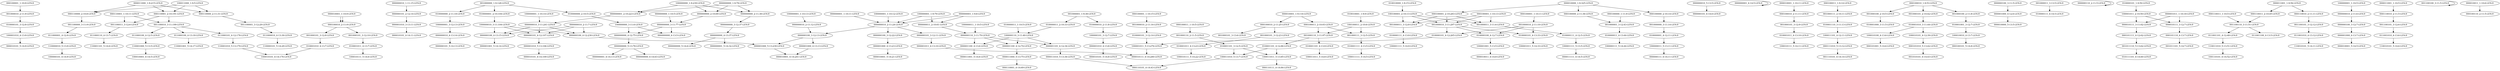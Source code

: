 digraph G {
    "100001010_4-13:9-LEN:9" -> "000010101_5-14:9-LEN:9";
    "001100001_3-12:29-LEN:9" -> "011000010_4-13:30-LEN:9";
    "000001010_3-13:11-LEN:9" -> "000010101_4-14:11-LEN:9";
    "001000010_2-11:10-LEN:9" -> "010000100_4-12:7-LEN:9";
    "001000010_2-11:10-LEN:9" -> "010000101_4-13:33-LEN:9";
    "001000010_2-11:10-LEN:9" -> "010000101_4-12:265-LEN:9";
    "000000010_5-13:5-LEN:9" -> "000000101_6-14:6-LEN:9";
    "000001100_4-13:6-LEN:9" -> "000011001_5-14:6-LEN:9";
    "000000001_4-14:5-LEN:9" -> "000000001_4-14:5-LEN:9";
    "000000100_4-13:15-LEN:9" -> "000001001_5-14:14-LEN:9";
    "000100011_1-10:5-LEN:9" -> "001000110_2-11:5-LEN:9";
    "000001000_4-13:13-LEN:9" -> "000010001_6-14:241-LEN:9";
    "100000001_1-10:12-LEN:9" -> "000000010_2-11:24-LEN:9";
    "000000000_2-11:38-LEN:9" -> "000000000_3-12:37-LEN:9";
    "001000110_3-11:97-LEN:9" -> "010001101_4-12:86-LEN:9";
    "001000110_3-11:97-LEN:9" -> "010001101_4-13:9-LEN:9";
    "110001010_5-13:179-LEN:9" -> "100010101_6-14:176-LEN:9";
    "000010001_1-10:9-LEN:9" -> "000100010_2-11:9-LEN:9";
    "010001011_4-13:10-LEN:9" -> "100010111_5-14:11-LEN:9";
    "100000011_1-10:5-LEN:9" -> "000000110_3-11:70-LEN:9";
    "000100010_2-11:25-LEN:9" -> "001000101_3-13:6-LEN:9";
    "000100010_2-11:25-LEN:9" -> "001000101_3-12:23-LEN:9";
    "000011010_5-13:36-LEN:9" -> "000110101_6-14:43-LEN:9";
    "000000010_2-11:12-LEN:9" -> "000000100_3-12:13-LEN:9";
    "000000110_3-11:70-LEN:9" -> "000001100_4-13:6-LEN:9";
    "000000110_3-11:70-LEN:9" -> "000001100_4-12:74-LEN:9";
    "000000110_3-11:70-LEN:9" -> "000001101_4-12:34-LEN:9";
    "100011101_4-12:11-LEN:9" -> "000111010_5-13:12-LEN:9";
    "000000101_4-12:107-LEN:9" -> "000001010_5-13:106-LEN:9";
    "100010010_4-13:7-LEN:9" -> "000100101_5-14:8-LEN:9";
    "000010001_1-9:116-LEN:9" -> "000100010_2-11:25-LEN:9";
    "000010001_1-9:116-LEN:9" -> "000100011_2-10:93-LEN:9";
    "000011000_5-13:75-LEN:9" -> "000110001_6-14:69-LEN:9";
    "000000000_3-11:77-LEN:9" -> "000000000_4-12:75-LEN:9";
    "000000000_3-11:77-LEN:9" -> "000000000_4-13:5-LEN:9";
    "000001000_4-12:6-LEN:9" -> "000010000_5-13:5-LEN:9";
    "100010100_4-13:6-LEN:9" -> "000101001_5-14:6-LEN:9";
    "000100001_1-10:13-LEN:9" -> "001000011_3-12:8-LEN:9";
    "000100001_1-10:13-LEN:9" -> "001000010_3-11:297-LEN:9";
    "000100001_1-10:13-LEN:9" -> "001000011_3-11:6-LEN:9";
    "001100010_3-11:199-LEN:9" -> "011000100_4-13:18-LEN:9";
    "001100010_3-11:199-LEN:9" -> "011000100_4-12:5-LEN:9";
    "001100010_3-11:199-LEN:9" -> "011000101_4-12:178-LEN:9";
    "001000011_3-13:5-LEN:9" -> "010000111_4-14:5-LEN:9";
    "000100000_2-11:36-LEN:9" -> "001000001_3-12:43-LEN:9";
    "000000110_2-11:5-LEN:9" -> "000000110_2-11:5-LEN:9";
    "000000010_2-11:24-LEN:9" -> "000000100_3-12:22-LEN:9";
    "000000010_3-11:241-LEN:9" -> "000000100_4-13:15-LEN:9";
    "000000010_3-11:241-LEN:9" -> "000000101_4-12:107-LEN:9";
    "000000010_3-11:241-LEN:9" -> "000000100_4-12:230-LEN:9";
    "000000000_4-12:75-LEN:9" -> "000000000_5-13:78-LEN:9";
    "010000011_4-13:44-LEN:9" -> "100000111_5-14:44-LEN:9";
    "000010111_3-11:62-LEN:9" -> "000101111_4-12:62-LEN:9";
    "010000101_3-12:14-LEN:9" -> "100001011_5-13:276-LEN:9";
    "010000100_4-12:7-LEN:9" -> "100001001_5-13:5-LEN:9";
    "000100010_2-11:11-LEN:9" -> "001000101_3-12:9-LEN:9";
    "000001100_4-12:74-LEN:9" -> "000011000_5-13:75-LEN:9";
    "000100011_2-10:93-LEN:9" -> "001000110_3-11:97-LEN:9";
    "000100011_2-10:93-LEN:9" -> "001000111_3-12:5-LEN:9";
    "000011000_1-9:215-LEN:9" -> "000110000_2-10:8-LEN:9";
    "000011000_1-9:215-LEN:9" -> "000110000_2-11:31-LEN:9";
    "000011000_1-9:215-LEN:9" -> "000110001_2-10:191-LEN:9";
    "000110011_2-10:45-LEN:9" -> "001100110_3-11:51-LEN:9";
    "011000110_4-13:7-LEN:9" -> "110001101_5-14:6-LEN:9";
    "000100010_1-9:53-LEN:9" -> "001000100_2-10:5-LEN:9";
    "000100010_1-9:53-LEN:9" -> "001000101_2-10:42-LEN:9";
    "000100010_1-9:53-LEN:9" -> "001000100_2-11:8-LEN:9";
    "000001010_4-13:8-LEN:9" -> "000010101_5-14:8-LEN:9";
    "000001000_4-13:23-LEN:9" -> "000010001_5-14:21-LEN:9";
    "000100010_2-11:9-LEN:9" -> "001000101_3-12:8-LEN:9";
    "000110000_2-10:8-LEN:9" -> "001100000_3-11:9-LEN:9";
    "110001000_5-13:5-LEN:9" -> "100010001_6-14:5-LEN:9";
    "001000011_3-12:8-LEN:9" -> "010000111_4-13:9-LEN:9";
    "000000001_1-9:8-LEN:9" -> "000000010_2-11:24-LEN:9";
    "000000001_1-9:8-LEN:9" -> "000000011_2-10:61-LEN:9";
    "010000011_2-10:33-LEN:9" -> "100000110_3-11:40-LEN:9";
    "010001110_3-11:13-LEN:9" -> "100011101_4-12:11-LEN:9";
    "001000111_3-12:5-LEN:9" -> "010001111_4-13:5-LEN:9";
    "000000000_5-13:78-LEN:9" -> "000000000_6-14:63-LEN:9";
    "000000000_5-13:78-LEN:9" -> "000000001_6-14:13-LEN:9";
    "100011010_5-13:7-LEN:9" -> "000110101_6-14:43-LEN:9";
    "000000001_2-10:223-LEN:9" -> "000000010_3-11:241-LEN:9";
    "010001111_4-13:5-LEN:9" -> "100011111_5-14:5-LEN:9";
    "010001101_4-12:86-LEN:9" -> "100011010_5-13:7-LEN:9";
    "010001101_4-12:86-LEN:9" -> "100011011_5-13:85-LEN:9";
    "000100010_2-11:9-LEN:9" -> "001000101_3-12:10-LEN:9";
    "000000000_1-10:5-LEN:9" -> "000000000_3-11:77-LEN:9";
    "010010000_1-9:15-LEN:9" -> "100100001_2-10:13-LEN:9";
    "000100000_1-11:9-LEN:9" -> "001000001_3-12:43-LEN:9";
    "011000100_4-13:18-LEN:9" -> "110001001_5-14:17-LEN:9";
    "100010101_4-12:39-LEN:9" -> "000101010_5-13:42-LEN:9";
    "001100110_3-11:51-LEN:9" -> "011001101_4-12:48-LEN:9";
    "001100110_3-11:51-LEN:9" -> "011001100_4-13:5-LEN:9";
    "000000010_2-11:6-LEN:9" -> "000000100_3-12:7-LEN:9";
    "010001001_3-12:7-LEN:9" -> "100010010_4-13:7-LEN:9";
    "100000011_5-13:11-LEN:9" -> "000000111_6-14:11-LEN:9";
    "011001010_4-13:12-LEN:9" -> "110010101_5-14:11-LEN:9";
    "000010001_1-10:11-LEN:9" -> "000100010_2-11:11-LEN:9";
    "100001011_2-10:50-LEN:9" -> "000010111_3-11:62-LEN:9";
    "100001011_2-10:50-LEN:9" -> "000010111_3-12:7-LEN:9";
    "010001101_3-12:5-LEN:9" -> "100011010_5-13:7-LEN:9";
    "010001101_3-12:5-LEN:9" -> "100011011_5-13:85-LEN:9";
    "000000010_2-11:7-LEN:9" -> "000000100_4-13:15-LEN:9";
    "000000010_2-11:7-LEN:9" -> "000000101_4-12:107-LEN:9";
    "000000010_2-11:7-LEN:9" -> "000000100_4-12:230-LEN:9";
    "001000001_1-9:38-LEN:9" -> "010000011_2-10:33-LEN:9";
    "001000001_1-9:38-LEN:9" -> "010000010_2-11:8-LEN:9";
    "001100101_3-12:12-LEN:9" -> "011001010_4-13:12-LEN:9";
    "000101110_4-13:7-LEN:9" -> "001011101_5-14:7-LEN:9";
    "000110010_2-11:5-LEN:9" -> "001100101_3-12:6-LEN:9";
    "000001011_1-10:18-LEN:9" -> "000010111_3-11:62-LEN:9";
    "000001011_1-10:18-LEN:9" -> "000010111_3-12:7-LEN:9";
    "000100000_2-10:14-LEN:9" -> "001000000_3-11:14-LEN:9";
    "000010000_1-9:325-LEN:9" -> "000100000_2-11:36-LEN:9";
    "000010000_1-9:325-LEN:9" -> "000100000_2-10:14-LEN:9";
    "000010000_1-9:325-LEN:9" -> "000100001_2-10:283-LEN:9";
    "001000101_3-12:8-LEN:9" -> "010001010_4-13:7-LEN:9";
    "000001011_4-13:10-LEN:9" -> "000010111_6-14:280-LEN:9";
    "010000101_4-13:33-LEN:9" -> "100001011_5-14:33-LEN:9";
    "010000000_2-10:5-LEN:9" -> "100000000_3-11:6-LEN:9";
    "010000010_2-11:8-LEN:9" -> "100000101_3-12:7-LEN:9";
    "010000101_1-9:50-LEN:9" -> "100001011_2-10:50-LEN:9";
    "000000101_2-12:14-LEN:9" -> "000001010_3-13:11-LEN:9";
    "000110001_1-10:11-LEN:9" -> "001100010_3-11:199-LEN:9";
    "000110001_1-10:11-LEN:9" -> "001100011_3-12:6-LEN:9";
    "100000010_3-11:104-LEN:9" -> "000000100_4-13:15-LEN:9";
    "100000010_3-11:104-LEN:9" -> "000000101_4-12:107-LEN:9";
    "100000010_3-11:104-LEN:9" -> "000000100_4-12:230-LEN:9";
    "000000100_3-12:22-LEN:9" -> "000001000_4-13:23-LEN:9";
    "010001010_4-13:7-LEN:9" -> "100010101_6-14:176-LEN:9";
    "100001111_5-13:5-LEN:9" -> "000011111_6-14:5-LEN:9";
    "001100011_3-12:6-LEN:9" -> "011000110_4-13:7-LEN:9";
    "000000100_3-12:7-LEN:9" -> "000001000_4-13:7-LEN:9";
    "001000100_2-10:5-LEN:9" -> "010001000_3-11:5-LEN:9";
    "011001010_4-13:6-LEN:9" -> "110010101_5-14:6-LEN:9";
    "000001000_4-13:7-LEN:9" -> "000010001_5-14:5-LEN:9";
    "010001101_4-13:9-LEN:9" -> "100011011_5-14:8-LEN:9";
    "011000001_4-12:9-LEN:9" -> "110000010_5-13:9-LEN:9";
    "000011001_1-9:56-LEN:9" -> "000110011_2-10:45-LEN:9";
    "000011001_1-9:56-LEN:9" -> "000110010_2-11:11-LEN:9";
    "010000111_4-13:9-LEN:9" -> "100001111_5-14:9-LEN:9";
    "000100001_1-10:15-LEN:9" -> "001000010_2-11:16-LEN:9";
    "001100100_3-11:5-LEN:9" -> "001100100_3-11:5-LEN:9";
    "001000010_3-11:297-LEN:9" -> "010000100_4-12:7-LEN:9";
    "001000010_3-11:297-LEN:9" -> "010000101_4-13:33-LEN:9";
    "001000010_3-11:297-LEN:9" -> "010000101_4-12:265-LEN:9";
    "000000101_3-12:11-LEN:9" -> "000001011_4-13:10-LEN:9";
    "000100011_1-9:14-LEN:9" -> "001000111_2-10:11-LEN:9";
    "010001010_3-11:44-LEN:9" -> "100010100_4-13:6-LEN:9";
    "010001010_3-11:44-LEN:9" -> "100010101_4-12:39-LEN:9";
    "000000001_1-10:11-LEN:9" -> "000000010_2-11:24-LEN:9";
    "001000010_2-11:9-LEN:9" -> "010000101_3-12:8-LEN:9";
    "011000100_4-12:5-LEN:9" -> "110001000_5-13:5-LEN:9";
    "001000001_3-12:43-LEN:9" -> "010000011_4-13:44-LEN:9";
    "100100011_2-10:6-LEN:9" -> "001000110_3-11:97-LEN:9";
    "100100011_2-10:6-LEN:9" -> "001000111_3-12:5-LEN:9";
    "100000101_3-12:7-LEN:9" -> "000001010_4-13:8-LEN:9";
    "000000000_2-10:69-LEN:9" -> "000000000_3-11:77-LEN:9";
    "100000001_1-10:14-LEN:9" -> "000000010_3-11:241-LEN:9";
    "100001001_5-13:5-LEN:9" -> "000010011_6-14:8-LEN:9";
    "010010001_1-9:9-LEN:9" -> "100100011_2-10:6-LEN:9";
    "001000000_3-11:14-LEN:9" -> "010000001_4-12:11-LEN:9";
    "000101111_4-12:62-LEN:9" -> "001011110_5-13:62-LEN:9";
    "100000001_1-9:79-LEN:9" -> "000000010_2-11:24-LEN:9";
    "100000001_1-9:79-LEN:9" -> "000000011_2-10:61-LEN:9";
    "000000010_1-11:15-LEN:9" -> "000000101_2-12:14-LEN:9";
    "000111010_5-13:12-LEN:9" -> "001110101_6-14:14-LEN:9";
    "100000001_3-12:13-LEN:9" -> "000000010_4-13:14-LEN:9";
    "000110011_1-10:5-LEN:9" -> "001100110_3-11:51-LEN:9";
    "011001101_4-12:48-LEN:9" -> "110011010_5-13:51-LEN:9";
    "001000000_1-9:128-LEN:9" -> "010000000_2-10:5-LEN:9";
    "001000000_1-9:128-LEN:9" -> "010000001_2-10:104-LEN:9";
    "001000000_1-9:128-LEN:9" -> "010000000_2-11:18-LEN:9";
    "000100001_2-10:283-LEN:9" -> "001000011_3-12:8-LEN:9";
    "000100001_2-10:283-LEN:9" -> "001000010_3-11:297-LEN:9";
    "000100001_2-10:283-LEN:9" -> "001000011_3-11:6-LEN:9";
    "000110010_2-11:11-LEN:9" -> "001100101_3-12:12-LEN:9";
    "001011110_5-13:62-LEN:9" -> "010111101_6-14:60-LEN:9";
    "100011000_1-9:5-LEN:9" -> "000110000_2-10:8-LEN:9";
    "100011000_1-9:5-LEN:9" -> "000110000_2-11:31-LEN:9";
    "100011000_1-9:5-LEN:9" -> "000110001_2-10:191-LEN:9";
    "100001011_5-13:276-LEN:9" -> "000010111_6-14:280-LEN:9";
    "100100001_2-10:13-LEN:9" -> "001000011_3-12:8-LEN:9";
    "100100001_2-10:13-LEN:9" -> "001000010_3-11:297-LEN:9";
    "100100001_2-10:13-LEN:9" -> "001000011_3-11:6-LEN:9";
    "010000001_2-10:104-LEN:9" -> "100000010_3-11:104-LEN:9";
    "010000001_4-12:11-LEN:9" -> "100000011_5-13:11-LEN:9";
    "000110000_2-11:31-LEN:9" -> "001100001_3-12:29-LEN:9";
    "000010111_3-12:7-LEN:9" -> "000101110_4-13:7-LEN:9";
    "000000100_3-12:13-LEN:9" -> "000001000_5-13:239-LEN:9";
    "001000101_2-10:42-LEN:9" -> "010001010_3-11:44-LEN:9";
    "010000101_3-12:8-LEN:9" -> "100001010_4-13:9-LEN:9";
    "000000000_4-13:37-LEN:9" -> "000000000_5-14:6-LEN:9";
    "000000000_4-13:37-LEN:9" -> "000000001_5-14:32-LEN:9";
    "001000110_2-11:5-LEN:9" -> "010001101_3-12:5-LEN:9";
    "110000010_5-13:9-LEN:9" -> "100000101_6-14:9-LEN:9";
    "000100001_1-10:11-LEN:9" -> "001000010_2-11:10-LEN:9";
    "001000101_3-12:9-LEN:9" -> "010001011_4-13:10-LEN:9";
    "001000011_3-11:6-LEN:9" -> "010000111_4-12:5-LEN:9";
    "000000100_4-12:230-LEN:9" -> "000001000_5-13:239-LEN:9";
    "000000100_3-12:13-LEN:9" -> "000001000_4-13:13-LEN:9";
    "100000110_3-11:40-LEN:9" -> "000001100_4-13:6-LEN:9";
    "100000110_3-11:40-LEN:9" -> "000001100_4-12:74-LEN:9";
    "100000110_3-11:40-LEN:9" -> "000001101_4-12:34-LEN:9";
    "001000101_3-12:23-LEN:9" -> "010001011_4-13:23-LEN:9";
    "011000010_4-13:30-LEN:9" -> "110000101_5-14:29-LEN:9";
    "010000111_4-12:5-LEN:9" -> "100001111_5-13:5-LEN:9";
    "010001011_4-13:23-LEN:9" -> "100010111_5-14:22-LEN:9";
    "000101010_5-13:42-LEN:9" -> "001010101_6-14:43-LEN:9";
    "000000000_3-12:37-LEN:9" -> "000000000_4-13:37-LEN:9";
    "001000111_2-10:11-LEN:9" -> "010001110_3-11:13-LEN:9";
    "011000101_4-12:178-LEN:9" -> "110001010_5-13:179-LEN:9";
    "001000010_2-11:16-LEN:9" -> "010000101_3-12:14-LEN:9";
    "001100101_3-12:6-LEN:9" -> "011001010_4-13:6-LEN:9";
    "010000011_1-10:5-LEN:9" -> "100000110_3-11:40-LEN:9";
    "000000010_2-11:24-LEN:9" -> "000000101_3-12:11-LEN:9";
    "000000010_2-11:24-LEN:9" -> "000000100_3-12:13-LEN:9";
    "000001010_5-13:106-LEN:9" -> "000010101_6-14:109-LEN:9";
    "000010001_1-10:9-LEN:9" -> "000100010_2-11:9-LEN:9";
    "010000101_4-12:265-LEN:9" -> "100001011_5-13:276-LEN:9";
    "100000001_1-10:13-LEN:9" -> "000000010_2-11:12-LEN:9";
    "010000000_2-11:18-LEN:9" -> "100000001_3-12:13-LEN:9";
    "000001101_4-12:34-LEN:9" -> "000011010_5-13:36-LEN:9";
    "110011010_5-13:51-LEN:9" -> "100110101_6-14:52-LEN:9";
    "100000000_1-9:239-LEN:9" -> "000000000_2-11:38-LEN:9";
    "100000000_1-9:239-LEN:9" -> "000000001_2-10:223-LEN:9";
    "100000000_1-9:239-LEN:9" -> "000000000_2-10:69-LEN:9";
    "001000100_2-11:8-LEN:9" -> "010001001_3-12:7-LEN:9";
    "010001011_4-13:7-LEN:9" -> "100010111_5-14:6-LEN:9";
    "000000100_3-11:5-LEN:9" -> "000001000_4-12:6-LEN:9";
    "000011001_1-10:5-LEN:9" -> "000110010_2-11:5-LEN:9";
    "001100000_3-11:9-LEN:9" -> "011000001_4-12:9-LEN:9";
    "000110001_2-10:191-LEN:9" -> "001100010_3-11:199-LEN:9";
    "000110001_2-10:191-LEN:9" -> "001100011_3-12:6-LEN:9";
    "100000001_1-10:5-LEN:9" -> "000000010_2-11:6-LEN:9";
    "000000000_1-9:78-LEN:9" -> "000000000_2-11:38-LEN:9";
    "000000000_1-9:78-LEN:9" -> "000000001_2-10:223-LEN:9";
    "000000000_1-9:78-LEN:9" -> "000000000_2-10:69-LEN:9";
    "000000011_2-10:61-LEN:9" -> "000000110_3-11:70-LEN:9";
    "000001000_5-13:239-LEN:9" -> "000010001_6-14:241-LEN:9";
    "100000000_3-11:6-LEN:9" -> "000000000_4-12:75-LEN:9";
    "100000000_3-11:6-LEN:9" -> "000000000_4-13:5-LEN:9";
    "000000010_4-13:14-LEN:9" -> "000000101_5-14:13-LEN:9";
    "000100001_1-10:9-LEN:9" -> "001000010_2-11:9-LEN:9";
    "001000101_3-12:10-LEN:9" -> "010001011_4-13:7-LEN:9";
    "100011011_5-13:85-LEN:9" -> "000110111_6-14:84-LEN:9";
    "000010011_1-10:6-LEN:9" -> "000100110_2-11:5-LEN:9";
}
